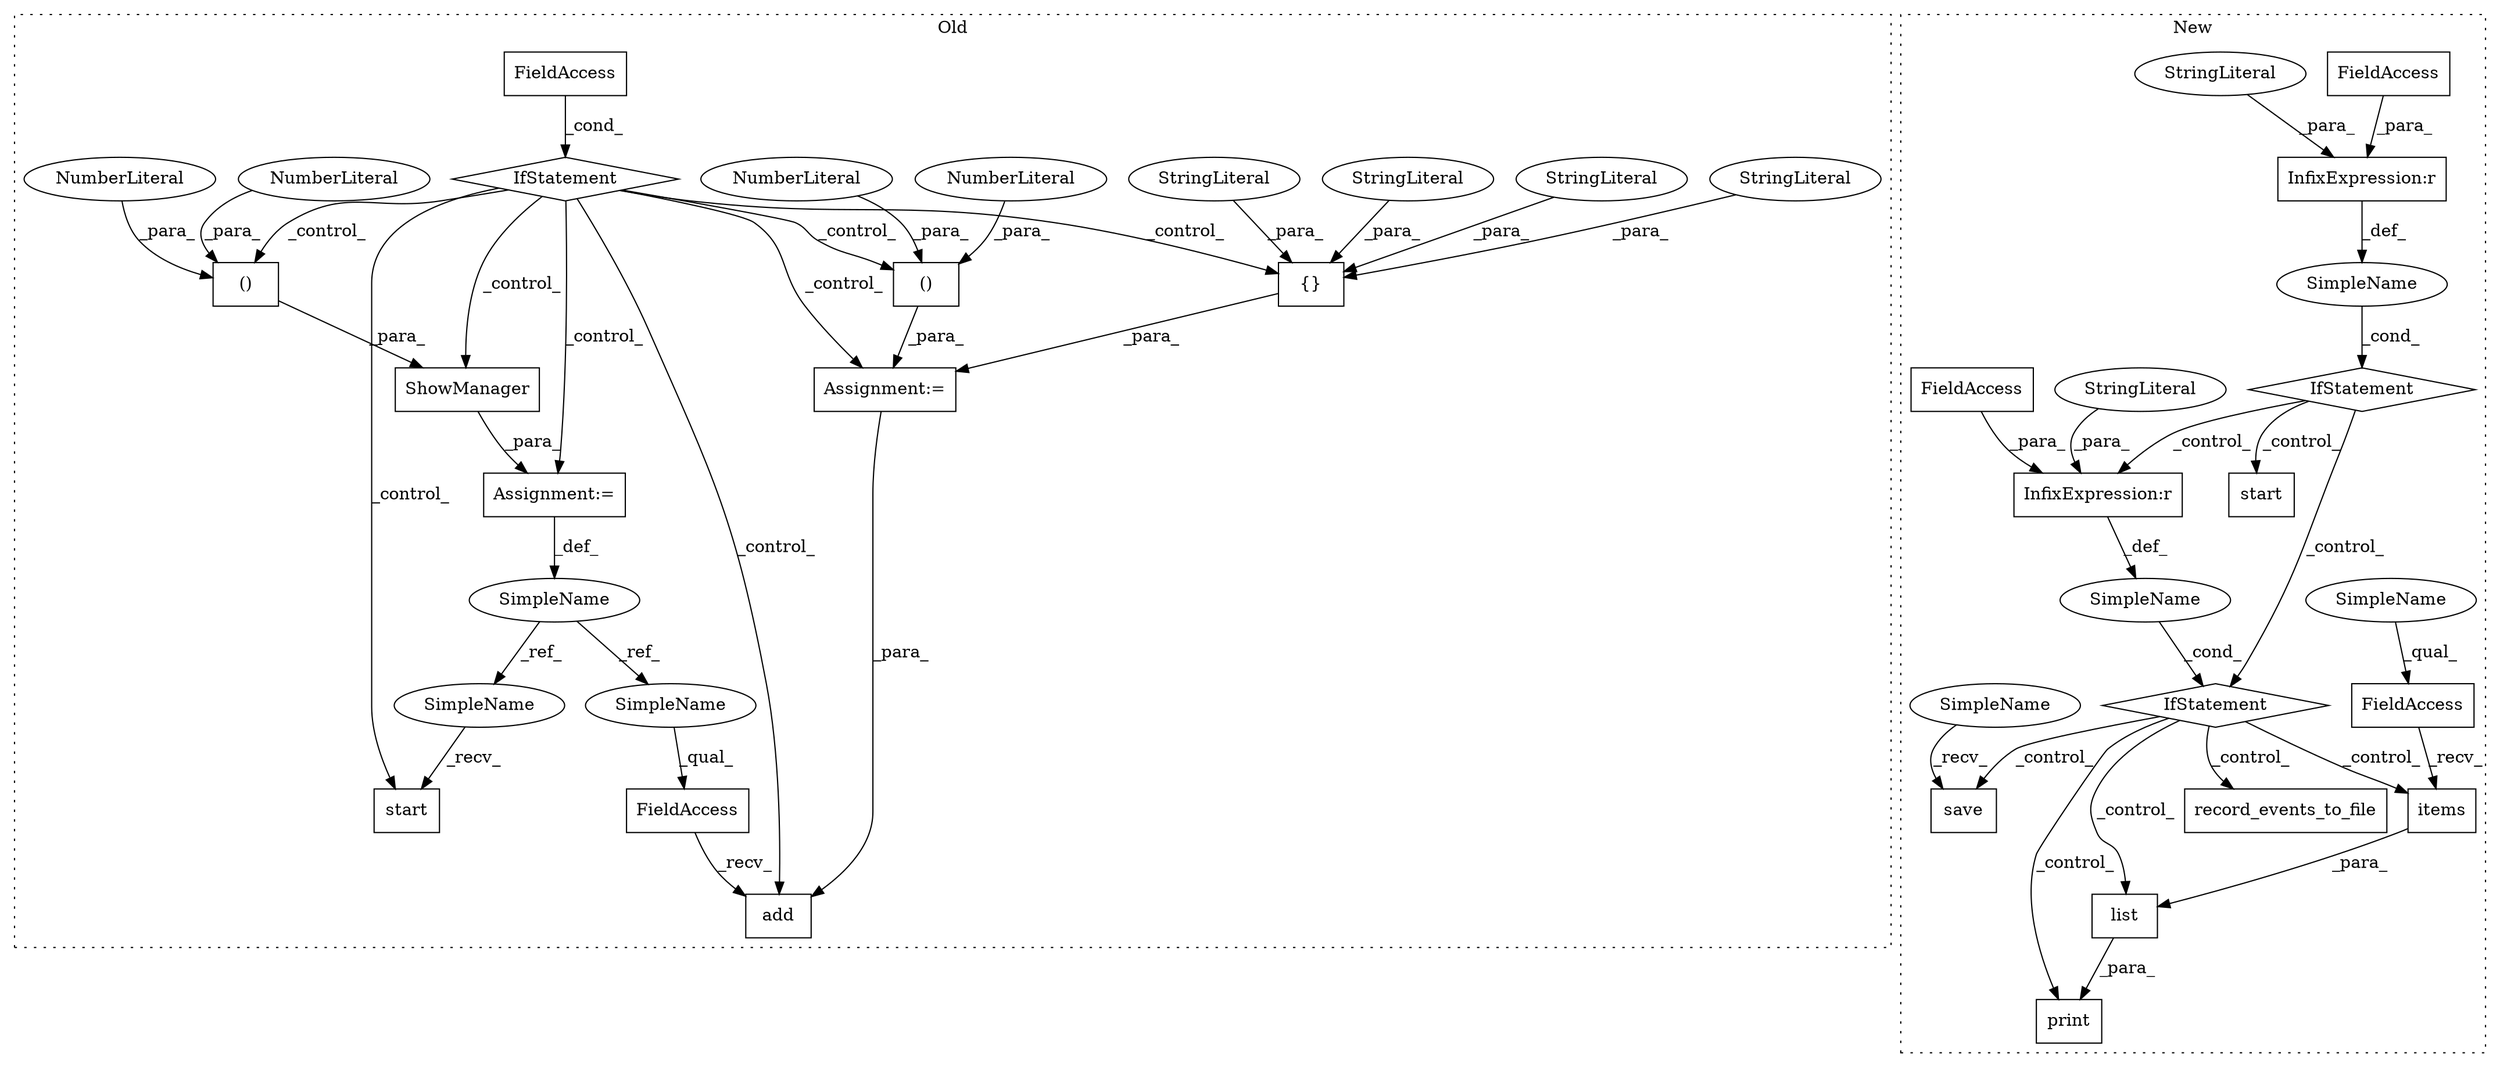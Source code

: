 digraph G {
subgraph cluster0 {
1 [label="IfStatement" a="25" s="26688,26703" l="4,2" shape="diamond"];
3 [label="start" a="32" s="26957" l="7" shape="box"];
5 [label="add" a="32" s="26921,26942" l="4,1" shape="box"];
6 [label="()" a="106" s="26882" l="19" shape="box"];
7 [label="{}" a="4" s="26758,26812" l="1,1" shape="box"];
8 [label="()" a="106" s="26821" l="19" shape="box"];
9 [label="NumberLiteral" a="34" s="26882" l="3" shape="ellipse"];
10 [label="NumberLiteral" a="34" s="26837" l="3" shape="ellipse"];
11 [label="NumberLiteral" a="34" s="26898" l="3" shape="ellipse"];
12 [label="NumberLiteral" a="34" s="26821" l="3" shape="ellipse"];
13 [label="ShowManager" a="32" s="26863,26901" l="19,2" shape="box"];
20 [label="StringLiteral" a="45" s="26791" l="10" shape="ellipse"];
21 [label="StringLiteral" a="45" s="26759" l="10" shape="ellipse"];
22 [label="StringLiteral" a="45" s="26802" l="10" shape="ellipse"];
23 [label="StringLiteral" a="45" s="26770" l="20" shape="ellipse"];
29 [label="SimpleName" a="42" s="26850" l="5" shape="ellipse"];
30 [label="FieldAccess" a="22" s="26911" l="9" shape="box"];
32 [label="FieldAccess" a="22" s="26692" l="11" shape="box"];
36 [label="Assignment:=" a="7" s="26855" l="1" shape="box"];
37 [label="Assignment:=" a="7" s="26730" l="1" shape="box"];
40 [label="SimpleName" a="42" s="26951" l="5" shape="ellipse"];
41 [label="SimpleName" a="42" s="26911" l="5" shape="ellipse"];
label = "Old";
style="dotted";
}
subgraph cluster1 {
2 [label="start" a="32" s="26241" l="7" shape="box"];
4 [label="IfStatement" a="25" s="26193,26218" l="4,2" shape="diamond"];
14 [label="save" a="32" s="26428,26464" l="5,1" shape="box"];
15 [label="SimpleName" a="42" s="" l="" shape="ellipse"];
16 [label="items" a="32" s="26397" l="7" shape="box"];
17 [label="SimpleName" a="42" s="" l="" shape="ellipse"];
18 [label="record_events_to_file" a="32" s="26309,26349" l="22,1" shape="box"];
19 [label="list" a="32" s="26364,26404" l="5,1" shape="box"];
24 [label="InfixExpression:r" a="27" s="26201" l="4" shape="box"];
25 [label="StringLiteral" a="45" s="26205" l="13" shape="ellipse"];
26 [label="print" a="32" s="26358,26405" l="6,1" shape="box"];
27 [label="InfixExpression:r" a="27" s="26274" l="4" shape="box"];
28 [label="StringLiteral" a="45" s="26278" l="8" shape="ellipse"];
31 [label="FieldAccess" a="22" s="26369" l="27" shape="box"];
33 [label="FieldAccess" a="22" s="26197" l="4" shape="box"];
34 [label="FieldAccess" a="22" s="26270" l="4" shape="box"];
35 [label="IfStatement" a="25" s="26266,26286" l="4,2" shape="diamond"];
38 [label="SimpleName" a="42" s="26414" l="13" shape="ellipse"];
39 [label="SimpleName" a="42" s="26369" l="13" shape="ellipse"];
label = "New";
style="dotted";
}
1 -> 8 [label="_control_"];
1 -> 13 [label="_control_"];
1 -> 36 [label="_control_"];
1 -> 37 [label="_control_"];
1 -> 6 [label="_control_"];
1 -> 7 [label="_control_"];
1 -> 3 [label="_control_"];
1 -> 5 [label="_control_"];
4 -> 2 [label="_control_"];
4 -> 35 [label="_control_"];
4 -> 27 [label="_control_"];
6 -> 13 [label="_para_"];
7 -> 37 [label="_para_"];
8 -> 37 [label="_para_"];
9 -> 6 [label="_para_"];
10 -> 8 [label="_para_"];
11 -> 6 [label="_para_"];
12 -> 8 [label="_para_"];
13 -> 36 [label="_para_"];
15 -> 35 [label="_cond_"];
16 -> 19 [label="_para_"];
17 -> 4 [label="_cond_"];
19 -> 26 [label="_para_"];
20 -> 7 [label="_para_"];
21 -> 7 [label="_para_"];
22 -> 7 [label="_para_"];
23 -> 7 [label="_para_"];
24 -> 17 [label="_def_"];
25 -> 24 [label="_para_"];
27 -> 15 [label="_def_"];
28 -> 27 [label="_para_"];
29 -> 41 [label="_ref_"];
29 -> 40 [label="_ref_"];
30 -> 5 [label="_recv_"];
31 -> 16 [label="_recv_"];
32 -> 1 [label="_cond_"];
33 -> 24 [label="_para_"];
34 -> 27 [label="_para_"];
35 -> 16 [label="_control_"];
35 -> 18 [label="_control_"];
35 -> 19 [label="_control_"];
35 -> 26 [label="_control_"];
35 -> 14 [label="_control_"];
36 -> 29 [label="_def_"];
37 -> 5 [label="_para_"];
38 -> 14 [label="_recv_"];
39 -> 31 [label="_qual_"];
40 -> 3 [label="_recv_"];
41 -> 30 [label="_qual_"];
}